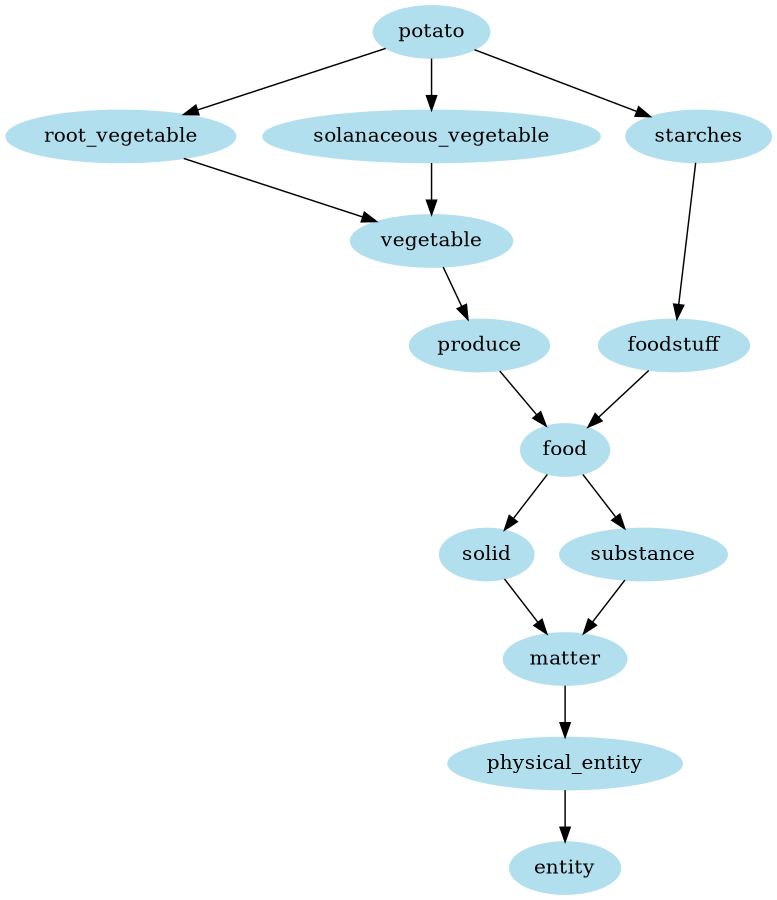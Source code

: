 digraph unix {
	node [color=lightblue2 style=filled]
	size="6,6"
	potato -> root_vegetable
	root_vegetable -> vegetable
	vegetable -> produce
	produce -> food
	food -> solid
	solid -> matter
	matter -> physical_entity
	physical_entity -> entity
	potato -> solanaceous_vegetable
	solanaceous_vegetable -> vegetable
	potato -> starches
	starches -> foodstuff
	foodstuff -> food
	food -> substance
	substance -> matter
}
